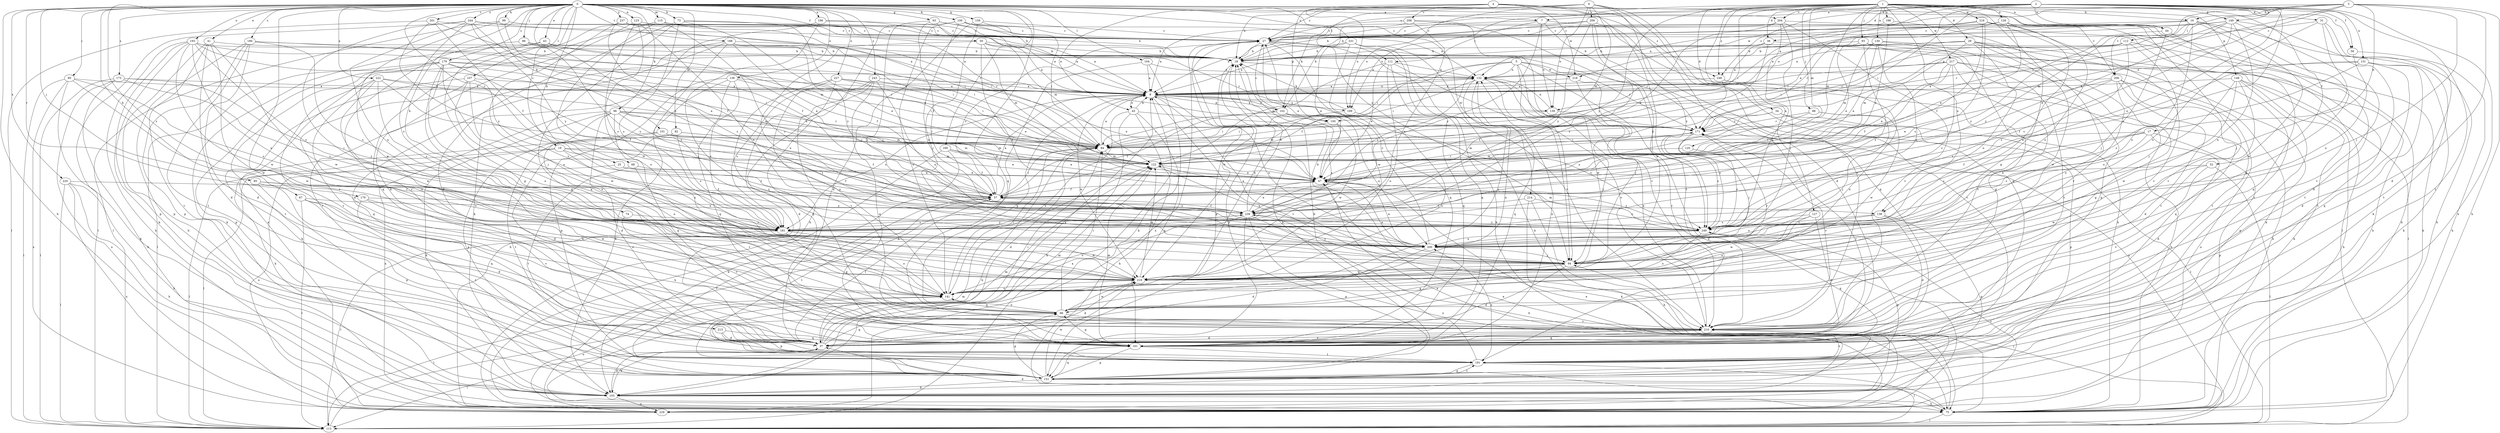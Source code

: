 strict digraph  {
0;
1;
2;
3;
4;
5;
6;
7;
8;
16;
17;
18;
19;
25;
27;
28;
31;
34;
36;
37;
41;
43;
44;
45;
47;
50;
52;
56;
57;
63;
66;
67;
68;
73;
74;
75;
80;
82;
84;
85;
86;
88;
93;
94;
96;
99;
100;
101;
102;
103;
104;
107;
111;
112;
113;
115;
120;
122;
123;
126;
127;
130;
131;
132;
136;
138;
139;
141;
148;
149;
150;
151;
159;
161;
169;
170;
171;
173;
179;
180;
181;
188;
191;
193;
196;
198;
199;
200;
201;
204;
206;
208;
209;
210;
213;
214;
216;
217;
218;
219;
220;
222;
227;
229;
231;
237;
239;
243;
244;
248;
249;
0 -> 7  [label=a];
0 -> 19  [label=c];
0 -> 25  [label=c];
0 -> 41  [label=e];
0 -> 43  [label=e];
0 -> 44  [label=e];
0 -> 50  [label=f];
0 -> 63  [label=g];
0 -> 67  [label=h];
0 -> 68  [label=h];
0 -> 73  [label=h];
0 -> 74  [label=h];
0 -> 75  [label=h];
0 -> 80  [label=i];
0 -> 82  [label=i];
0 -> 85  [label=j];
0 -> 86  [label=j];
0 -> 96  [label=k];
0 -> 99  [label=k];
0 -> 100  [label=k];
0 -> 101  [label=k];
0 -> 104  [label=l];
0 -> 107  [label=l];
0 -> 111  [label=l];
0 -> 115  [label=m];
0 -> 123  [label=n];
0 -> 136  [label=o];
0 -> 138  [label=o];
0 -> 159  [label=q];
0 -> 161  [label=q];
0 -> 169  [label=r];
0 -> 170  [label=r];
0 -> 173  [label=s];
0 -> 179  [label=s];
0 -> 180  [label=s];
0 -> 181  [label=s];
0 -> 188  [label=t];
0 -> 193  [label=u];
0 -> 196  [label=u];
0 -> 201  [label=v];
0 -> 204  [label=v];
0 -> 213  [label=w];
0 -> 214  [label=w];
0 -> 220  [label=x];
0 -> 222  [label=x];
0 -> 227  [label=x];
0 -> 231  [label=y];
0 -> 237  [label=y];
0 -> 243  [label=z];
0 -> 244  [label=z];
0 -> 248  [label=z];
1 -> 16  [label=b];
1 -> 28  [label=d];
1 -> 31  [label=d];
1 -> 34  [label=d];
1 -> 36  [label=d];
1 -> 44  [label=e];
1 -> 52  [label=f];
1 -> 56  [label=f];
1 -> 66  [label=g];
1 -> 84  [label=i];
1 -> 88  [label=j];
1 -> 93  [label=j];
1 -> 102  [label=k];
1 -> 120  [label=m];
1 -> 122  [label=m];
1 -> 126  [label=n];
1 -> 127  [label=n];
1 -> 130  [label=n];
1 -> 138  [label=o];
1 -> 148  [label=p];
1 -> 149  [label=p];
1 -> 198  [label=u];
1 -> 199  [label=u];
1 -> 204  [label=v];
1 -> 216  [label=w];
1 -> 217  [label=w];
1 -> 239  [label=y];
1 -> 248  [label=z];
2 -> 7  [label=a];
2 -> 8  [label=a];
2 -> 27  [label=c];
2 -> 36  [label=d];
2 -> 44  [label=e];
2 -> 56  [label=f];
2 -> 84  [label=i];
2 -> 131  [label=n];
2 -> 138  [label=o];
2 -> 139  [label=o];
2 -> 149  [label=p];
2 -> 181  [label=s];
2 -> 191  [label=t];
2 -> 229  [label=x];
2 -> 248  [label=z];
3 -> 16  [label=b];
3 -> 17  [label=b];
3 -> 37  [label=d];
3 -> 75  [label=h];
3 -> 94  [label=j];
3 -> 122  [label=m];
3 -> 150  [label=p];
3 -> 171  [label=r];
3 -> 206  [label=v];
3 -> 218  [label=w];
4 -> 37  [label=d];
4 -> 45  [label=e];
4 -> 150  [label=p];
4 -> 191  [label=t];
4 -> 199  [label=u];
4 -> 206  [label=v];
4 -> 208  [label=v];
4 -> 218  [label=w];
5 -> 57  [label=f];
5 -> 84  [label=i];
5 -> 94  [label=j];
5 -> 132  [label=n];
5 -> 171  [label=r];
5 -> 218  [label=w];
5 -> 219  [label=w];
5 -> 229  [label=x];
5 -> 239  [label=y];
6 -> 18  [label=b];
6 -> 27  [label=c];
6 -> 102  [label=k];
6 -> 122  [label=m];
6 -> 139  [label=o];
6 -> 161  [label=q];
6 -> 199  [label=u];
6 -> 209  [label=v];
6 -> 210  [label=v];
6 -> 249  [label=z];
7 -> 27  [label=c];
7 -> 75  [label=h];
7 -> 111  [label=l];
7 -> 139  [label=o];
7 -> 219  [label=w];
7 -> 239  [label=y];
8 -> 45  [label=e];
8 -> 66  [label=g];
8 -> 102  [label=k];
8 -> 132  [label=n];
8 -> 139  [label=o];
8 -> 150  [label=p];
8 -> 181  [label=s];
8 -> 199  [label=u];
8 -> 200  [label=u];
8 -> 210  [label=v];
8 -> 219  [label=w];
16 -> 8  [label=a];
16 -> 18  [label=b];
16 -> 66  [label=g];
16 -> 103  [label=k];
16 -> 112  [label=l];
16 -> 200  [label=u];
16 -> 219  [label=w];
16 -> 239  [label=y];
17 -> 37  [label=d];
17 -> 57  [label=f];
17 -> 84  [label=i];
17 -> 151  [label=p];
17 -> 181  [label=s];
17 -> 249  [label=z];
18 -> 132  [label=n];
18 -> 151  [label=p];
19 -> 47  [label=e];
19 -> 113  [label=l];
19 -> 122  [label=m];
19 -> 200  [label=u];
19 -> 229  [label=x];
19 -> 249  [label=z];
25 -> 47  [label=e];
25 -> 57  [label=f];
25 -> 113  [label=l];
27 -> 18  [label=b];
27 -> 47  [label=e];
27 -> 94  [label=j];
27 -> 151  [label=p];
27 -> 161  [label=q];
27 -> 171  [label=r];
27 -> 210  [label=v];
27 -> 219  [label=w];
27 -> 229  [label=x];
28 -> 8  [label=a];
28 -> 18  [label=b];
28 -> 75  [label=h];
28 -> 103  [label=k];
28 -> 122  [label=m];
28 -> 141  [label=o];
28 -> 171  [label=r];
28 -> 200  [label=u];
28 -> 219  [label=w];
31 -> 27  [label=c];
31 -> 37  [label=d];
31 -> 94  [label=j];
31 -> 191  [label=t];
31 -> 200  [label=u];
34 -> 113  [label=l];
34 -> 151  [label=p];
34 -> 171  [label=r];
34 -> 239  [label=y];
36 -> 8  [label=a];
36 -> 18  [label=b];
36 -> 84  [label=i];
36 -> 191  [label=t];
37 -> 8  [label=a];
37 -> 57  [label=f];
37 -> 66  [label=g];
37 -> 84  [label=i];
37 -> 103  [label=k];
37 -> 113  [label=l];
37 -> 122  [label=m];
37 -> 171  [label=r];
37 -> 210  [label=v];
41 -> 18  [label=b];
41 -> 37  [label=d];
41 -> 151  [label=p];
41 -> 191  [label=t];
41 -> 210  [label=v];
41 -> 219  [label=w];
43 -> 18  [label=b];
43 -> 47  [label=e];
43 -> 66  [label=g];
43 -> 103  [label=k];
44 -> 94  [label=j];
44 -> 161  [label=q];
44 -> 239  [label=y];
45 -> 8  [label=a];
45 -> 75  [label=h];
45 -> 103  [label=k];
45 -> 141  [label=o];
45 -> 161  [label=q];
45 -> 171  [label=r];
47 -> 57  [label=f];
47 -> 171  [label=r];
47 -> 249  [label=z];
50 -> 8  [label=a];
50 -> 18  [label=b];
50 -> 122  [label=m];
50 -> 171  [label=r];
50 -> 200  [label=u];
50 -> 249  [label=z];
52 -> 47  [label=e];
52 -> 113  [label=l];
52 -> 210  [label=v];
52 -> 219  [label=w];
56 -> 75  [label=h];
56 -> 200  [label=u];
57 -> 8  [label=a];
57 -> 27  [label=c];
57 -> 84  [label=i];
57 -> 191  [label=t];
57 -> 239  [label=y];
63 -> 8  [label=a];
63 -> 27  [label=c];
63 -> 57  [label=f];
63 -> 122  [label=m];
63 -> 200  [label=u];
66 -> 84  [label=i];
66 -> 132  [label=n];
66 -> 141  [label=o];
66 -> 151  [label=p];
66 -> 210  [label=v];
66 -> 219  [label=w];
67 -> 37  [label=d];
67 -> 113  [label=l];
67 -> 210  [label=v];
67 -> 219  [label=w];
67 -> 239  [label=y];
68 -> 47  [label=e];
68 -> 191  [label=t];
68 -> 210  [label=v];
73 -> 27  [label=c];
73 -> 37  [label=d];
73 -> 47  [label=e];
73 -> 161  [label=q];
73 -> 181  [label=s];
73 -> 239  [label=y];
74 -> 181  [label=s];
74 -> 210  [label=v];
75 -> 37  [label=d];
75 -> 47  [label=e];
75 -> 113  [label=l];
80 -> 8  [label=a];
80 -> 103  [label=k];
80 -> 113  [label=l];
80 -> 181  [label=s];
80 -> 219  [label=w];
80 -> 229  [label=x];
82 -> 37  [label=d];
82 -> 84  [label=i];
82 -> 122  [label=m];
82 -> 181  [label=s];
82 -> 191  [label=t];
84 -> 8  [label=a];
84 -> 37  [label=d];
84 -> 75  [label=h];
84 -> 122  [label=m];
85 -> 57  [label=f];
85 -> 151  [label=p];
85 -> 161  [label=q];
85 -> 181  [label=s];
86 -> 18  [label=b];
86 -> 84  [label=i];
86 -> 210  [label=v];
86 -> 239  [label=y];
88 -> 94  [label=j];
88 -> 171  [label=r];
88 -> 219  [label=w];
88 -> 249  [label=z];
93 -> 18  [label=b];
93 -> 47  [label=e];
93 -> 113  [label=l];
93 -> 161  [label=q];
93 -> 249  [label=z];
94 -> 8  [label=a];
94 -> 18  [label=b];
94 -> 37  [label=d];
94 -> 47  [label=e];
94 -> 66  [label=g];
94 -> 219  [label=w];
94 -> 239  [label=y];
96 -> 37  [label=d];
96 -> 84  [label=i];
96 -> 103  [label=k];
96 -> 122  [label=m];
96 -> 151  [label=p];
96 -> 161  [label=q];
96 -> 171  [label=r];
96 -> 229  [label=x];
96 -> 249  [label=z];
99 -> 27  [label=c];
99 -> 57  [label=f];
99 -> 113  [label=l];
99 -> 219  [label=w];
100 -> 8  [label=a];
100 -> 18  [label=b];
100 -> 27  [label=c];
100 -> 75  [label=h];
100 -> 132  [label=n];
100 -> 141  [label=o];
100 -> 200  [label=u];
101 -> 57  [label=f];
101 -> 84  [label=i];
101 -> 103  [label=k];
101 -> 122  [label=m];
101 -> 141  [label=o];
102 -> 8  [label=a];
102 -> 27  [label=c];
102 -> 57  [label=f];
102 -> 84  [label=i];
102 -> 200  [label=u];
102 -> 249  [label=z];
103 -> 37  [label=d];
103 -> 47  [label=e];
103 -> 75  [label=h];
103 -> 229  [label=x];
104 -> 8  [label=a];
104 -> 75  [label=h];
104 -> 103  [label=k];
104 -> 132  [label=n];
107 -> 8  [label=a];
107 -> 103  [label=k];
107 -> 141  [label=o];
107 -> 161  [label=q];
107 -> 181  [label=s];
107 -> 219  [label=w];
111 -> 47  [label=e];
111 -> 122  [label=m];
111 -> 132  [label=n];
111 -> 141  [label=o];
111 -> 161  [label=q];
111 -> 210  [label=v];
112 -> 18  [label=b];
112 -> 75  [label=h];
112 -> 84  [label=i];
112 -> 94  [label=j];
112 -> 132  [label=n];
112 -> 249  [label=z];
113 -> 8  [label=a];
113 -> 94  [label=j];
113 -> 122  [label=m];
113 -> 132  [label=n];
115 -> 8  [label=a];
115 -> 27  [label=c];
115 -> 84  [label=i];
115 -> 219  [label=w];
115 -> 229  [label=x];
115 -> 249  [label=z];
120 -> 122  [label=m];
120 -> 249  [label=z];
122 -> 47  [label=e];
122 -> 200  [label=u];
123 -> 27  [label=c];
123 -> 37  [label=d];
123 -> 141  [label=o];
123 -> 181  [label=s];
123 -> 200  [label=u];
126 -> 27  [label=c];
126 -> 47  [label=e];
126 -> 75  [label=h];
126 -> 132  [label=n];
126 -> 171  [label=r];
126 -> 191  [label=t];
126 -> 200  [label=u];
126 -> 210  [label=v];
127 -> 37  [label=d];
127 -> 141  [label=o];
127 -> 181  [label=s];
127 -> 219  [label=w];
130 -> 18  [label=b];
130 -> 47  [label=e];
130 -> 122  [label=m];
130 -> 191  [label=t];
130 -> 210  [label=v];
130 -> 249  [label=z];
131 -> 37  [label=d];
131 -> 57  [label=f];
131 -> 103  [label=k];
131 -> 132  [label=n];
131 -> 161  [label=q];
131 -> 249  [label=z];
132 -> 8  [label=a];
132 -> 84  [label=i];
132 -> 94  [label=j];
132 -> 141  [label=o];
132 -> 161  [label=q];
136 -> 8  [label=a];
136 -> 84  [label=i];
136 -> 103  [label=k];
136 -> 151  [label=p];
136 -> 161  [label=q];
136 -> 181  [label=s];
138 -> 37  [label=d];
138 -> 151  [label=p];
138 -> 200  [label=u];
138 -> 249  [label=z];
139 -> 84  [label=i];
139 -> 94  [label=j];
139 -> 132  [label=n];
141 -> 66  [label=g];
141 -> 84  [label=i];
141 -> 113  [label=l];
148 -> 8  [label=a];
148 -> 75  [label=h];
148 -> 103  [label=k];
148 -> 151  [label=p];
148 -> 200  [label=u];
148 -> 210  [label=v];
148 -> 219  [label=w];
149 -> 18  [label=b];
149 -> 27  [label=c];
149 -> 47  [label=e];
149 -> 75  [label=h];
149 -> 171  [label=r];
149 -> 181  [label=s];
149 -> 200  [label=u];
149 -> 210  [label=v];
150 -> 84  [label=i];
150 -> 181  [label=s];
150 -> 219  [label=w];
151 -> 18  [label=b];
151 -> 57  [label=f];
151 -> 66  [label=g];
151 -> 103  [label=k];
151 -> 122  [label=m];
151 -> 161  [label=q];
151 -> 191  [label=t];
151 -> 219  [label=w];
159 -> 27  [label=c];
159 -> 37  [label=d];
159 -> 84  [label=i];
159 -> 94  [label=j];
161 -> 66  [label=g];
161 -> 122  [label=m];
161 -> 132  [label=n];
161 -> 151  [label=p];
161 -> 191  [label=t];
169 -> 47  [label=e];
169 -> 57  [label=f];
169 -> 75  [label=h];
169 -> 103  [label=k];
169 -> 122  [label=m];
170 -> 141  [label=o];
170 -> 191  [label=t];
170 -> 219  [label=w];
170 -> 239  [label=y];
171 -> 84  [label=i];
171 -> 94  [label=j];
171 -> 122  [label=m];
171 -> 210  [label=v];
171 -> 249  [label=z];
173 -> 8  [label=a];
173 -> 75  [label=h];
173 -> 113  [label=l];
173 -> 181  [label=s];
173 -> 229  [label=x];
173 -> 249  [label=z];
179 -> 47  [label=e];
179 -> 66  [label=g];
179 -> 84  [label=i];
179 -> 94  [label=j];
179 -> 113  [label=l];
179 -> 132  [label=n];
179 -> 141  [label=o];
179 -> 151  [label=p];
179 -> 191  [label=t];
179 -> 239  [label=y];
180 -> 18  [label=b];
180 -> 37  [label=d];
180 -> 75  [label=h];
180 -> 151  [label=p];
180 -> 171  [label=r];
180 -> 181  [label=s];
180 -> 191  [label=t];
181 -> 66  [label=g];
181 -> 113  [label=l];
181 -> 141  [label=o];
181 -> 219  [label=w];
181 -> 239  [label=y];
188 -> 18  [label=b];
188 -> 37  [label=d];
188 -> 47  [label=e];
188 -> 57  [label=f];
188 -> 84  [label=i];
188 -> 94  [label=j];
188 -> 191  [label=t];
191 -> 18  [label=b];
191 -> 113  [label=l];
191 -> 151  [label=p];
191 -> 200  [label=u];
191 -> 210  [label=v];
193 -> 18  [label=b];
193 -> 47  [label=e];
193 -> 75  [label=h];
193 -> 84  [label=i];
193 -> 103  [label=k];
193 -> 151  [label=p];
193 -> 181  [label=s];
193 -> 200  [label=u];
193 -> 219  [label=w];
196 -> 8  [label=a];
196 -> 27  [label=c];
196 -> 103  [label=k];
196 -> 210  [label=v];
198 -> 27  [label=c];
198 -> 47  [label=e];
198 -> 210  [label=v];
199 -> 18  [label=b];
199 -> 122  [label=m];
199 -> 141  [label=o];
200 -> 27  [label=c];
200 -> 37  [label=d];
200 -> 47  [label=e];
200 -> 94  [label=j];
201 -> 27  [label=c];
201 -> 57  [label=f];
201 -> 113  [label=l];
201 -> 122  [label=m];
201 -> 239  [label=y];
204 -> 27  [label=c];
204 -> 47  [label=e];
204 -> 94  [label=j];
204 -> 113  [label=l];
204 -> 200  [label=u];
204 -> 210  [label=v];
206 -> 8  [label=a];
206 -> 37  [label=d];
206 -> 47  [label=e];
206 -> 66  [label=g];
206 -> 161  [label=q];
206 -> 229  [label=x];
206 -> 249  [label=z];
208 -> 8  [label=a];
208 -> 27  [label=c];
208 -> 181  [label=s];
208 -> 210  [label=v];
208 -> 249  [label=z];
209 -> 8  [label=a];
209 -> 27  [label=c];
209 -> 161  [label=q];
209 -> 181  [label=s];
209 -> 191  [label=t];
209 -> 239  [label=y];
210 -> 37  [label=d];
210 -> 132  [label=n];
210 -> 161  [label=q];
213 -> 37  [label=d];
213 -> 161  [label=q];
213 -> 191  [label=t];
214 -> 75  [label=h];
214 -> 103  [label=k];
214 -> 239  [label=y];
214 -> 249  [label=z];
216 -> 27  [label=c];
216 -> 57  [label=f];
216 -> 84  [label=i];
216 -> 181  [label=s];
216 -> 191  [label=t];
216 -> 200  [label=u];
216 -> 210  [label=v];
217 -> 8  [label=a];
217 -> 47  [label=e];
217 -> 57  [label=f];
217 -> 66  [label=g];
217 -> 75  [label=h];
217 -> 132  [label=n];
217 -> 210  [label=v];
217 -> 249  [label=z];
218 -> 8  [label=a];
218 -> 94  [label=j];
218 -> 210  [label=v];
219 -> 18  [label=b];
219 -> 37  [label=d];
219 -> 122  [label=m];
219 -> 141  [label=o];
219 -> 171  [label=r];
220 -> 57  [label=f];
220 -> 75  [label=h];
220 -> 103  [label=k];
220 -> 113  [label=l];
220 -> 229  [label=x];
222 -> 8  [label=a];
222 -> 57  [label=f];
222 -> 122  [label=m];
222 -> 141  [label=o];
222 -> 181  [label=s];
222 -> 210  [label=v];
222 -> 219  [label=w];
227 -> 8  [label=a];
227 -> 47  [label=e];
227 -> 84  [label=i];
227 -> 141  [label=o];
227 -> 161  [label=q];
227 -> 210  [label=v];
229 -> 47  [label=e];
229 -> 141  [label=o];
229 -> 210  [label=v];
229 -> 249  [label=z];
231 -> 18  [label=b];
231 -> 47  [label=e];
231 -> 75  [label=h];
231 -> 103  [label=k];
231 -> 161  [label=q];
231 -> 219  [label=w];
237 -> 18  [label=b];
237 -> 27  [label=c];
237 -> 84  [label=i];
237 -> 141  [label=o];
237 -> 161  [label=q];
237 -> 249  [label=z];
239 -> 18  [label=b];
239 -> 47  [label=e];
239 -> 57  [label=f];
239 -> 75  [label=h];
239 -> 141  [label=o];
239 -> 151  [label=p];
239 -> 181  [label=s];
239 -> 229  [label=x];
239 -> 249  [label=z];
243 -> 8  [label=a];
243 -> 37  [label=d];
243 -> 47  [label=e];
243 -> 75  [label=h];
243 -> 161  [label=q];
243 -> 181  [label=s];
243 -> 200  [label=u];
244 -> 8  [label=a];
244 -> 27  [label=c];
244 -> 57  [label=f];
244 -> 94  [label=j];
244 -> 113  [label=l];
244 -> 181  [label=s];
244 -> 200  [label=u];
244 -> 239  [label=y];
248 -> 8  [label=a];
248 -> 57  [label=f];
248 -> 75  [label=h];
248 -> 141  [label=o];
249 -> 122  [label=m];
249 -> 141  [label=o];
249 -> 151  [label=p];
249 -> 161  [label=q];
249 -> 200  [label=u];
}
